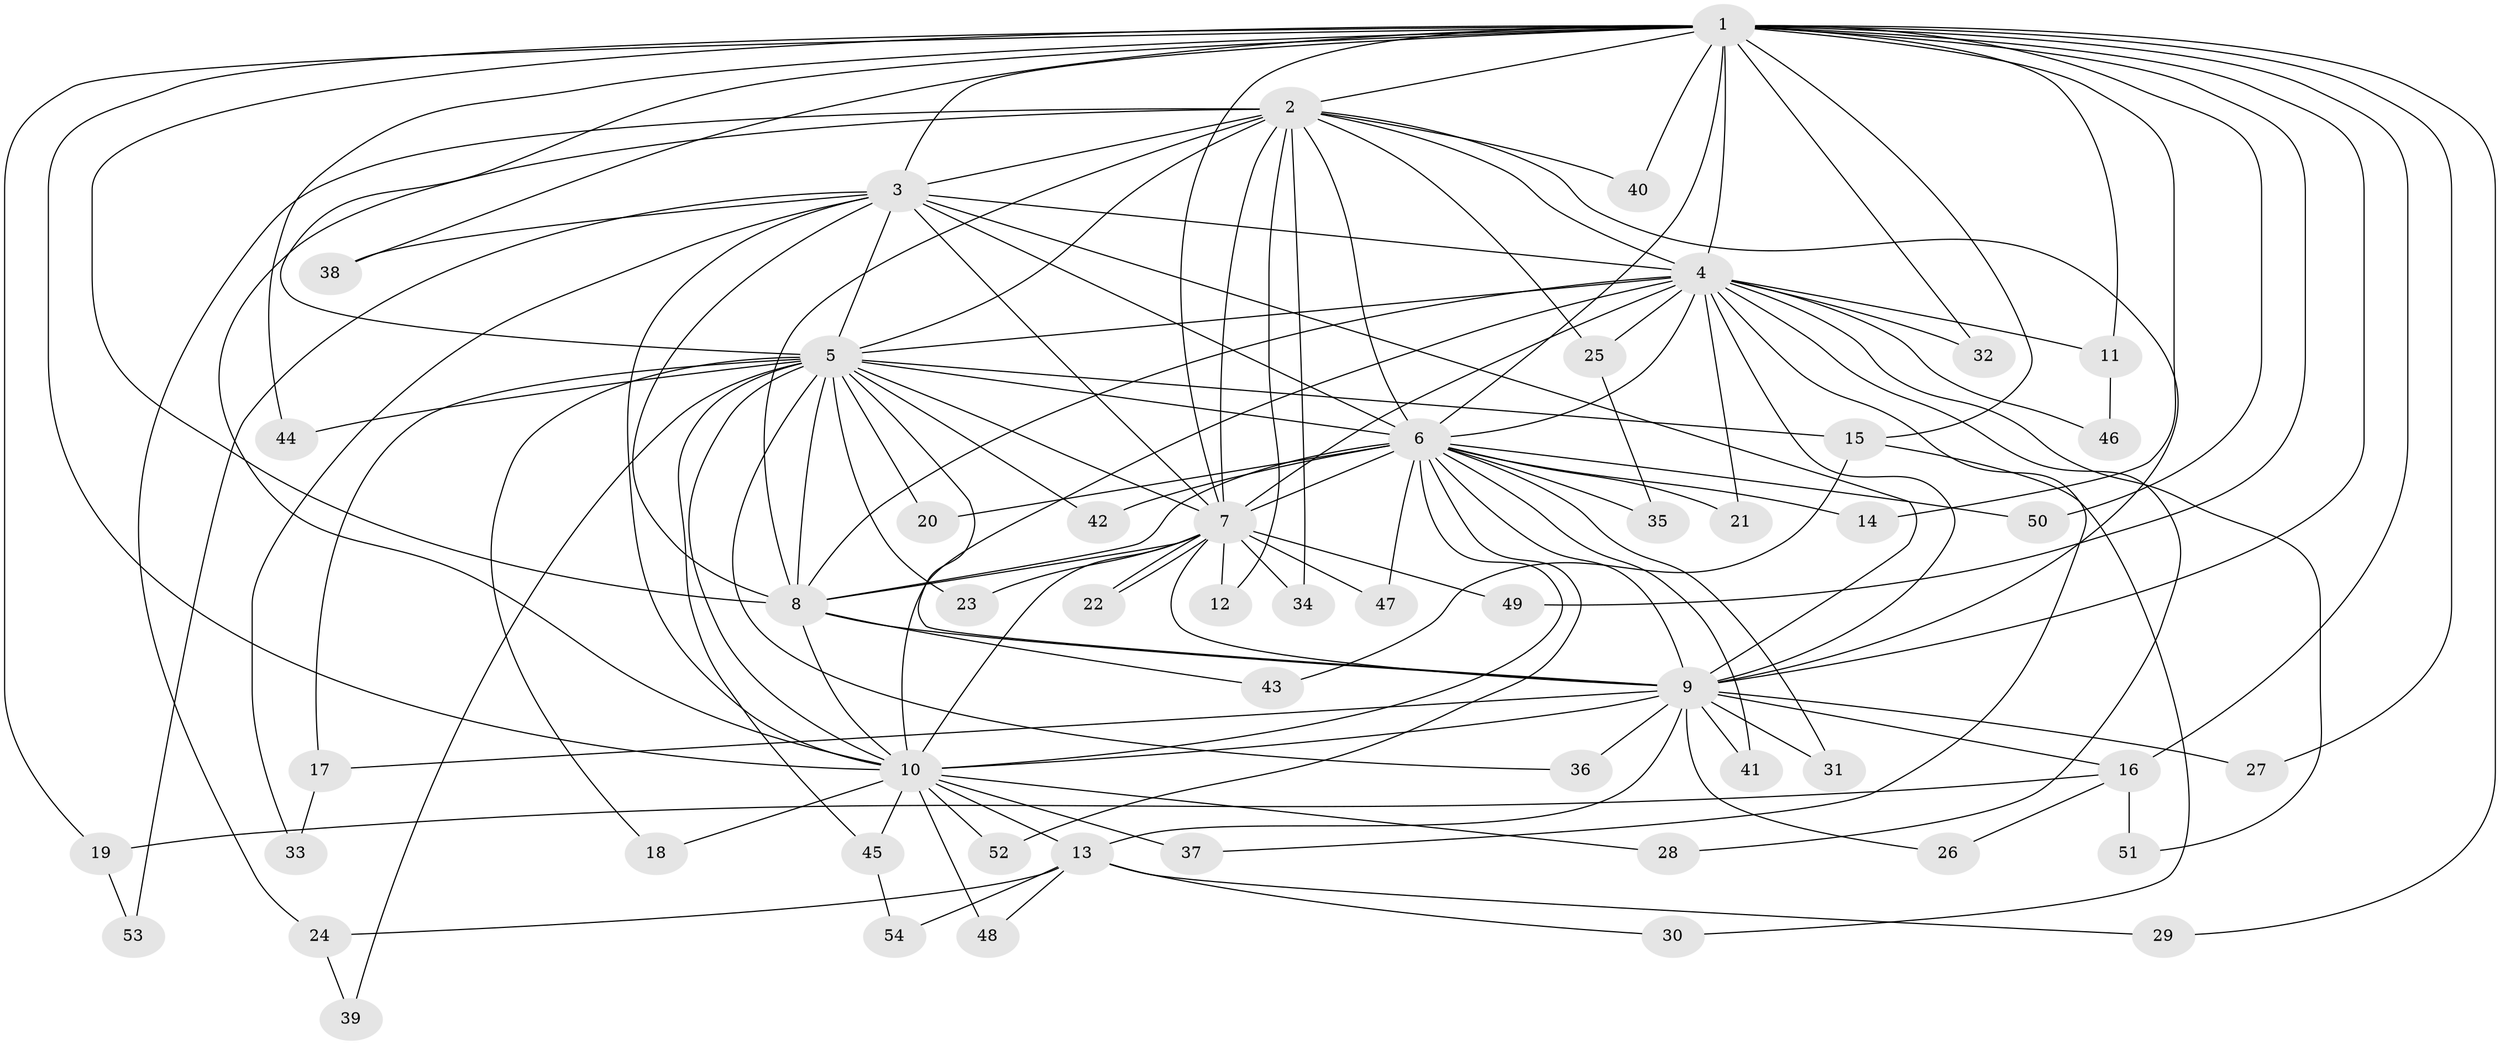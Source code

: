 // coarse degree distribution, {1: 0.058823529411764705, 7: 0.11764705882352941, 2: 0.17647058823529413, 10: 0.058823529411764705, 3: 0.29411764705882354, 9: 0.11764705882352941, 11: 0.058823529411764705, 13: 0.058823529411764705, 6: 0.058823529411764705}
// Generated by graph-tools (version 1.1) at 2025/36/03/04/25 23:36:16]
// undirected, 54 vertices, 133 edges
graph export_dot {
  node [color=gray90,style=filled];
  1;
  2;
  3;
  4;
  5;
  6;
  7;
  8;
  9;
  10;
  11;
  12;
  13;
  14;
  15;
  16;
  17;
  18;
  19;
  20;
  21;
  22;
  23;
  24;
  25;
  26;
  27;
  28;
  29;
  30;
  31;
  32;
  33;
  34;
  35;
  36;
  37;
  38;
  39;
  40;
  41;
  42;
  43;
  44;
  45;
  46;
  47;
  48;
  49;
  50;
  51;
  52;
  53;
  54;
  1 -- 2;
  1 -- 3;
  1 -- 4;
  1 -- 5;
  1 -- 6;
  1 -- 7;
  1 -- 8;
  1 -- 9;
  1 -- 10;
  1 -- 11;
  1 -- 14;
  1 -- 15;
  1 -- 16;
  1 -- 19;
  1 -- 27;
  1 -- 29;
  1 -- 32;
  1 -- 38;
  1 -- 40;
  1 -- 44;
  1 -- 49;
  1 -- 50;
  2 -- 3;
  2 -- 4;
  2 -- 5;
  2 -- 6;
  2 -- 7;
  2 -- 8;
  2 -- 9;
  2 -- 10;
  2 -- 12;
  2 -- 24;
  2 -- 25;
  2 -- 34;
  2 -- 40;
  3 -- 4;
  3 -- 5;
  3 -- 6;
  3 -- 7;
  3 -- 8;
  3 -- 9;
  3 -- 10;
  3 -- 33;
  3 -- 38;
  3 -- 53;
  4 -- 5;
  4 -- 6;
  4 -- 7;
  4 -- 8;
  4 -- 9;
  4 -- 10;
  4 -- 11;
  4 -- 21;
  4 -- 25;
  4 -- 28;
  4 -- 32;
  4 -- 37;
  4 -- 46;
  4 -- 51;
  5 -- 6;
  5 -- 7;
  5 -- 8;
  5 -- 9;
  5 -- 10;
  5 -- 15;
  5 -- 17;
  5 -- 18;
  5 -- 20;
  5 -- 23;
  5 -- 36;
  5 -- 39;
  5 -- 42;
  5 -- 44;
  5 -- 45;
  6 -- 7;
  6 -- 8;
  6 -- 9;
  6 -- 10;
  6 -- 14;
  6 -- 20;
  6 -- 21;
  6 -- 31;
  6 -- 35;
  6 -- 41;
  6 -- 42;
  6 -- 47;
  6 -- 50;
  6 -- 52;
  7 -- 8;
  7 -- 9;
  7 -- 10;
  7 -- 12;
  7 -- 22;
  7 -- 22;
  7 -- 23;
  7 -- 34;
  7 -- 47;
  7 -- 49;
  8 -- 9;
  8 -- 10;
  8 -- 43;
  9 -- 10;
  9 -- 13;
  9 -- 16;
  9 -- 17;
  9 -- 26;
  9 -- 27;
  9 -- 31;
  9 -- 36;
  9 -- 41;
  10 -- 13;
  10 -- 18;
  10 -- 28;
  10 -- 37;
  10 -- 45;
  10 -- 48;
  10 -- 52;
  11 -- 46;
  13 -- 24;
  13 -- 29;
  13 -- 30;
  13 -- 48;
  13 -- 54;
  15 -- 30;
  15 -- 43;
  16 -- 19;
  16 -- 26;
  16 -- 51;
  17 -- 33;
  19 -- 53;
  24 -- 39;
  25 -- 35;
  45 -- 54;
}
